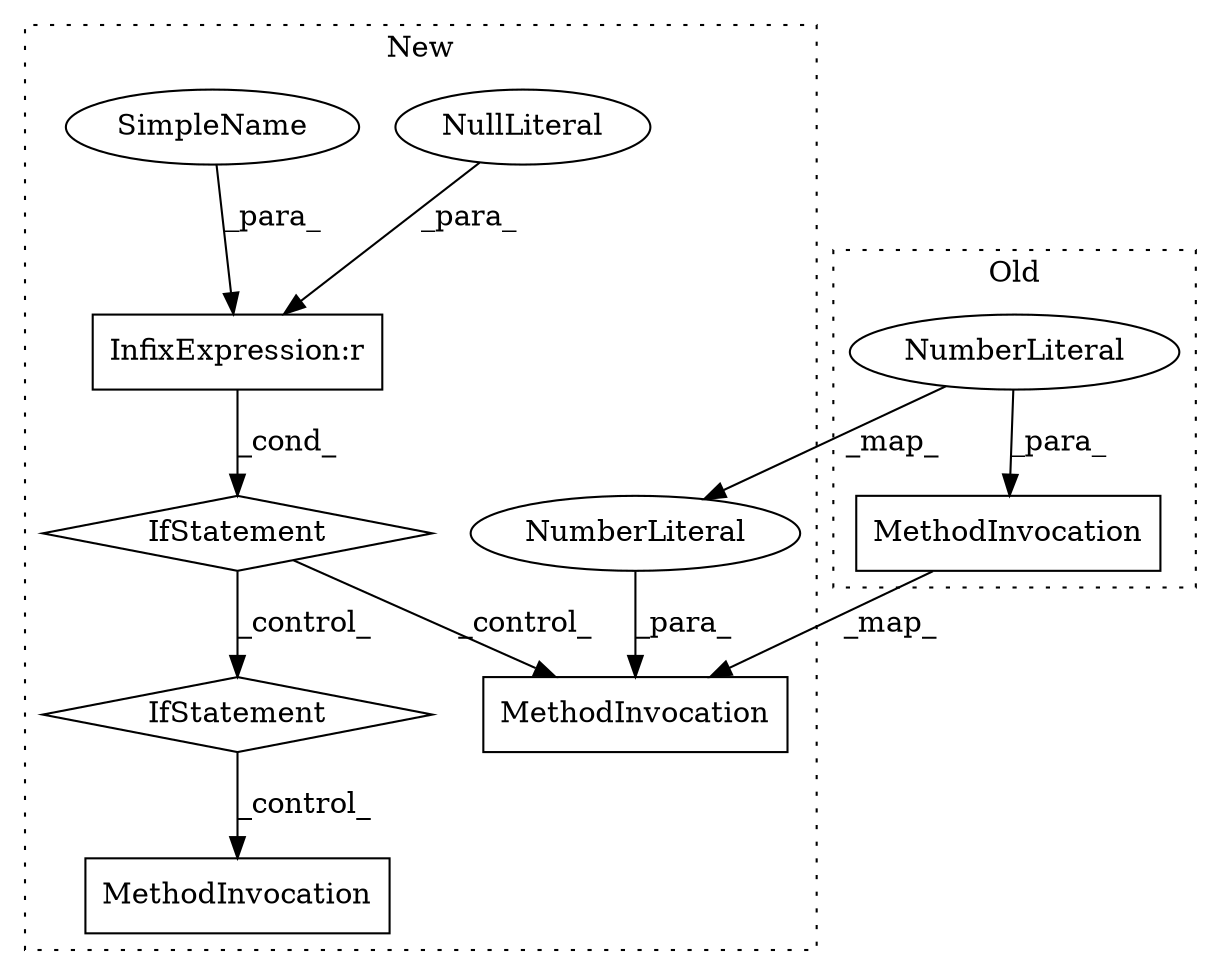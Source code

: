 digraph G {
subgraph cluster0 {
4 [label="MethodInvocation" a="32" s="12614,12670" l="8,1" shape="box"];
7 [label="NumberLiteral" a="34" s="12622" l="1" shape="ellipse"];
label = "Old";
style="dotted";
}
subgraph cluster1 {
1 [label="IfStatement" a="25" s="11746,11805" l="4,2" shape="diamond"];
2 [label="IfStatement" a="25" s="11578,11605" l="4,2" shape="diamond"];
3 [label="MethodInvocation" a="32" s="11869" l="13" shape="box"];
5 [label="MethodInvocation" a="32" s="12225,12295" l="8,1" shape="box"];
6 [label="NullLiteral" a="33" s="11601" l="4" shape="ellipse"];
8 [label="NumberLiteral" a="34" s="12233" l="1" shape="ellipse"];
9 [label="SimpleName" a="42" s="11582" l="15" shape="ellipse"];
10 [label="InfixExpression:r" a="27" s="11597" l="4" shape="box"];
label = "New";
style="dotted";
}
1 -> 3 [label="_control_"];
2 -> 1 [label="_control_"];
2 -> 5 [label="_control_"];
4 -> 5 [label="_map_"];
6 -> 10 [label="_para_"];
7 -> 4 [label="_para_"];
7 -> 8 [label="_map_"];
8 -> 5 [label="_para_"];
9 -> 10 [label="_para_"];
10 -> 2 [label="_cond_"];
}